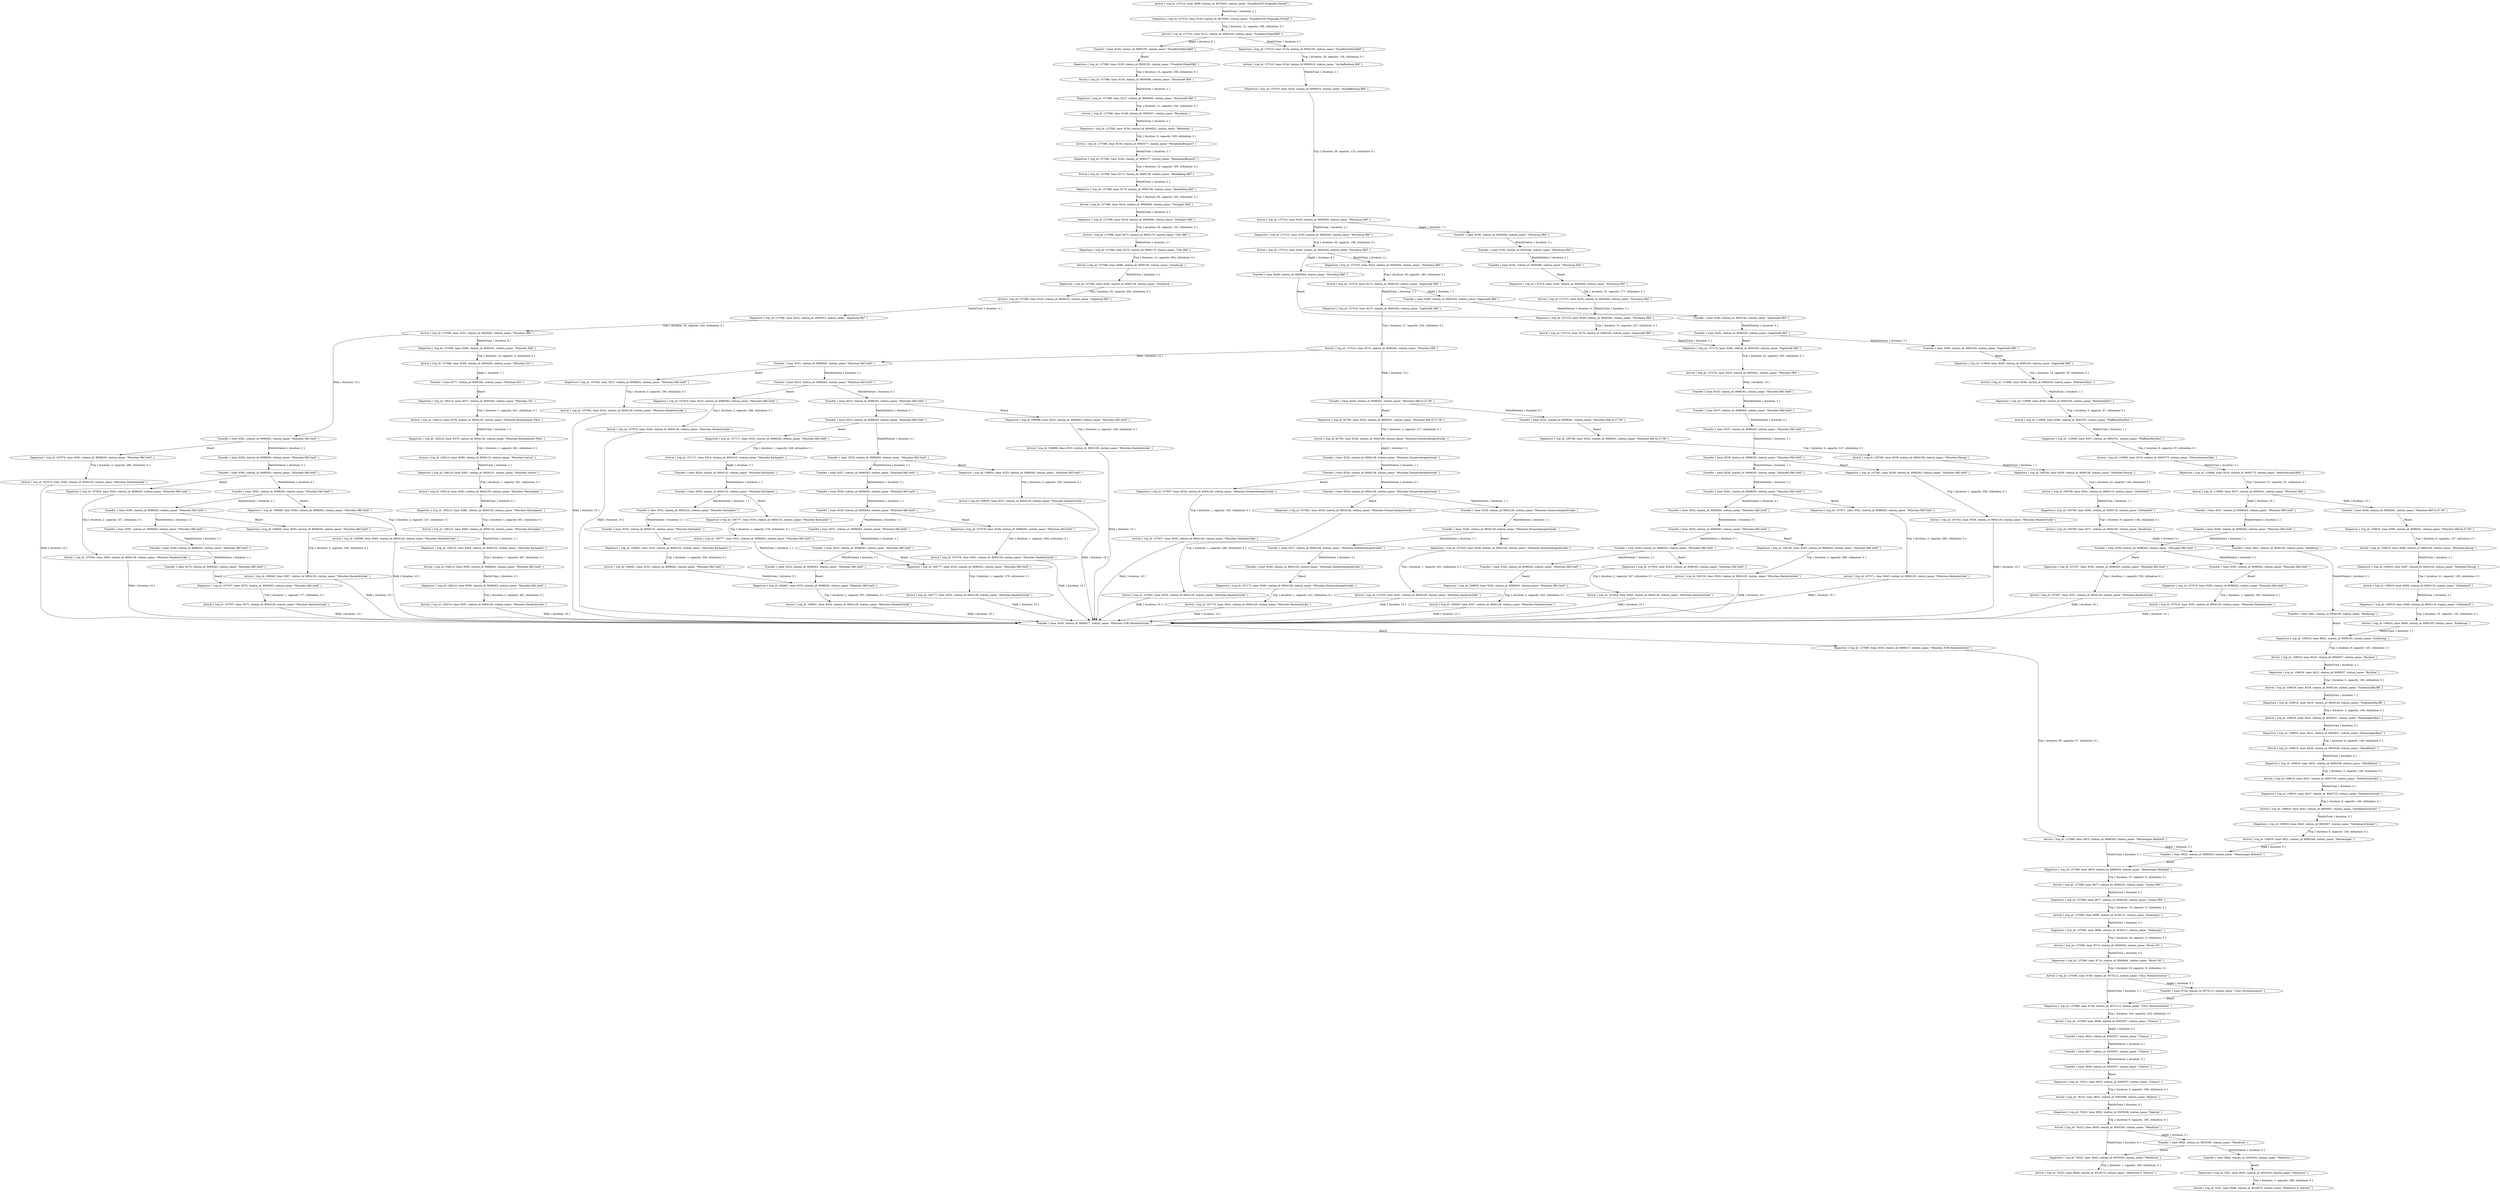 digraph {
    0 [ label = "Transfer { time: 8190, station_id: 8000260, station_name: \"Würzburg Hbf\" }" ]
    1 [ label = "Departure { trip_id: 3261, time: 8945, station_id: 8505305, station_name: \"Mendrisio\" }" ]
    2 [ label = "Transfer { time: 8945, station_id: 8505305, station_name: \"Mendrisio\" }" ]
    3 [ label = "Arrival { trip_id: 3261, time: 8946, station_id: 8518475, station_name: \"Mendrisio S. Martino\" }" ]
    4 [ label = "Transfer { time: 8923, station_id: 8505307, station_name: \"Chiasso\" }" ]
    5 [ label = "Transfer { time: 8280, station_id: 8000183, station_name: \"Ingolstadt Hbf\" }" ]
    6 [ label = "Transfer { time: 8190, station_id: 8000260, station_name: \"Würzburg Hbf\" }" ]
    7 [ label = "Transfer { time: 8280, station_id: 8000183, station_name: \"Ingolstadt Hbf\" }" ]
    8 [ label = "Departure { trip_id: 76323, time: 8930, station_id: 8505307, station_name: \"Chiasso\" }" ]
    9 [ label = "Transfer { time: 8930, station_id: 8505307, station_name: \"Chiasso\" }" ]
    10 [ label = "Arrival { trip_id: 76323, time: 8933, station_id: 8505306, station_name: \"Balerna\" }" ]
    11 [ label = "Departure { trip_id: 76323, time: 8933, station_id: 8505306, station_name: \"Balerna\" }" ]
    12 [ label = "Arrival { trip_id: 76323, time: 8939, station_id: 8505305, station_name: \"Mendrisio\" }" ]
    13 [ label = "Departure { trip_id: 76323, time: 8945, station_id: 8505305, station_name: \"Mendrisio\" }" ]
    14 [ label = "Transfer { time: 8945, station_id: 8505305, station_name: \"Mendrisio\" }" ]
    15 [ label = "Arrival { trip_id: 76323, time: 8946, station_id: 8518475, station_name: \"Mendrisio S. Martino\" }" ]
    16 [ label = "Transfer { time: 8927, station_id: 8505307, station_name: \"Chiasso\" }" ]
    17 [ label = "Departure { trip_id: 92769, time: 8326, station_id: 8098261, station_name: \"München Hbf Gl.27-36\" }" ]
    18 [ label = "Transfer { time: 8326, station_id: 8098261, station_name: \"München Hbf Gl.27-36\" }" ]
    19 [ label = "Arrival { trip_id: 92769, time: 8328, station_id: 8004128, station_name: \"München Donnersbergerbrücke\" }" ]
    20 [ label = "Departure { trip_id: 106088, time: 8363, station_id: 8098263, station_name: \"München Hbf (tief)\" }" ]
    21 [ label = "Transfer { time: 8363, station_id: 8098263, station_name: \"München Hbf (tief)\" }" ]
    22 [ label = "Arrival { trip_id: 106088, time: 8365, station_id: 8004129, station_name: \"München Hackerbrücke\" }" ]
    23 [ label = "Departure { trip_id: 106098, time: 8323, station_id: 8098263, station_name: \"München Hbf (tief)\" }" ]
    24 [ label = "Transfer { time: 8323, station_id: 8098263, station_name: \"München Hbf (tief)\" }" ]
    25 [ label = "Arrival { trip_id: 106098, time: 8325, station_id: 8004129, station_name: \"München Hackerbrücke\" }" ]
    26 [ label = "Departure { trip_id: 106130, time: 8343, station_id: 8098263, station_name: \"München Hbf (tief)\" }" ]
    27 [ label = "Transfer { time: 8343, station_id: 8098263, station_name: \"München Hbf (tief)\" }" ]
    28 [ label = "Arrival { trip_id: 106130, time: 8345, station_id: 8004129, station_name: \"München Hackerbrücke\" }" ]
    29 [ label = "Departure { trip_id: 106214, time: 8377, station_id: 8000262, station_name: \"München Ost\" }" ]
    30 [ label = "Transfer { time: 8377, station_id: 8000262, station_name: \"München Ost\" }" ]
    31 [ label = "Arrival { trip_id: 106214, time: 8378, station_id: 8004136, station_name: \"München Rosenheimer Platz\" }" ]
    32 [ label = "Departure { trip_id: 106214, time: 8379, station_id: 8004136, station_name: \"München Rosenheimer Platz\" }" ]
    33 [ label = "Arrival { trip_id: 106214, time: 8380, station_id: 8004131, station_name: \"München Isartor\" }" ]
    34 [ label = "Departure { trip_id: 106214, time: 8381, station_id: 8004131, station_name: \"München Isartor\" }" ]
    35 [ label = "Arrival { trip_id: 106214, time: 8382, station_id: 8004135, station_name: \"München Marienplatz\" }" ]
    36 [ label = "Departure { trip_id: 106214, time: 8382, station_id: 8004135, station_name: \"München Marienplatz\" }" ]
    37 [ label = "Arrival { trip_id: 106214, time: 8383, station_id: 8004132, station_name: \"München Karlsplatz\" }" ]
    38 [ label = "Departure { trip_id: 106214, time: 8384, station_id: 8004132, station_name: \"München Karlsplatz\" }" ]
    39 [ label = "Arrival { trip_id: 106214, time: 8385, station_id: 8098263, station_name: \"München Hbf (tief)\" }" ]
    40 [ label = "Departure { trip_id: 106214, time: 8385, station_id: 8098263, station_name: \"München Hbf (tief)\" }" ]
    41 [ label = "Arrival { trip_id: 106214, time: 8387, station_id: 8004129, station_name: \"München Hackerbrücke\" }" ]
    42 [ label = "Transfer { time: 8335, station_id: 8098263, station_name: \"München Hbf (tief)\" }" ]
    43 [ label = "Transfer { time: 8347, station_id: 8098263, station_name: \"München Hbf (tief)\" }" ]
    44 [ label = "Transfer { time: 8367, station_id: 8098263, station_name: \"München Hbf (tief)\" }" ]
    45 [ label = "Departure { trip_id: 106481, time: 8332, station_id: 8004132, station_name: \"München Karlsplatz\" }" ]
    46 [ label = "Transfer { time: 8332, station_id: 8004132, station_name: \"München Karlsplatz\" }" ]
    47 [ label = "Arrival { trip_id: 106481, time: 8333, station_id: 8098263, station_name: \"München Hbf (tief)\" }" ]
    48 [ label = "Departure { trip_id: 106481, time: 8333, station_id: 8098263, station_name: \"München Hbf (tief)\" }" ]
    49 [ label = "Transfer { time: 8333, station_id: 8098263, station_name: \"München Hbf (tief)\" }" ]
    50 [ label = "Arrival { trip_id: 106481, time: 8335, station_id: 8004129, station_name: \"München Hackerbrücke\" }" ]
    51 [ label = "Transfer { time: 8337, station_id: 8004128, station_name: \"München Donnersbergerbrücke\" }" ]
    52 [ label = "Transfer { time: 8327, station_id: 8098263, station_name: \"München Hbf (tief)\" }" ]
    53 [ label = "Transfer { time: 8329, station_id: 8004132, station_name: \"München Karlsplatz\" }" ]
    54 [ label = "Transfer { time: 8369, station_id: 8098263, station_name: \"München Hbf (tief)\" }" ]
    55 [ label = "Transfer { time: 8329, station_id: 8098263, station_name: \"München Hbf (tief)\" }" ]
    56 [ label = "Transfer { time: 8331, station_id: 8004132, station_name: \"München Karlsplatz\" }" ]
    57 [ label = "Transfer { time: 8349, station_id: 8098263, station_name: \"München Hbf (tief)\" }" ]
    58 [ label = "Departure { trip_id: 106777, time: 8330, station_id: 8004132, station_name: \"München Karlsplatz\" }" ]
    59 [ label = "Transfer { time: 8330, station_id: 8004132, station_name: \"München Karlsplatz\" }" ]
    60 [ label = "Arrival { trip_id: 106777, time: 8331, station_id: 8098263, station_name: \"München Hbf (tief)\" }" ]
    61 [ label = "Departure { trip_id: 106777, time: 8332, station_id: 8098263, station_name: \"München Hbf (tief)\" }" ]
    62 [ label = "Transfer { time: 8332, station_id: 8098263, station_name: \"München Hbf (tief)\" }" ]
    63 [ label = "Arrival { trip_id: 106777, time: 8333, station_id: 8004129, station_name: \"München Hackerbrücke\" }" ]
    64 [ label = "Transfer { time: 8335, station_id: 8004128, station_name: \"München Donnersbergerbrücke\" }" ]
    65 [ label = "Departure { trip_id: 107020, time: 8336, station_id: 8004128, station_name: \"München Donnersbergerbrücke\" }" ]
    66 [ label = "Transfer { time: 8336, station_id: 8004128, station_name: \"München Donnersbergerbrücke\" }" ]
    67 [ label = "Arrival { trip_id: 107020, time: 8337, station_id: 8004129, station_name: \"München Hackerbrücke\" }" ]
    68 [ label = "Transfer { time: 8339, station_id: 8098263, station_name: \"München Hbf (tief)\" }" ]
    69 [ label = "Departure { trip_id: 107071, time: 8341, station_id: 8098263, station_name: \"München Hbf (tief)\" }" ]
    70 [ label = "Transfer { time: 8341, station_id: 8098263, station_name: \"München Hbf (tief)\" }" ]
    71 [ label = "Arrival { trip_id: 107071, time: 8343, station_id: 8004129, station_name: \"München Hackerbrücke\" }" ]
    72 [ label = "Departure { trip_id: 107074, time: 8361, station_id: 8098263, station_name: \"München Hbf (tief)\" }" ]
    73 [ label = "Transfer { time: 8361, station_id: 8098263, station_name: \"München Hbf (tief)\" }" ]
    74 [ label = "Arrival { trip_id: 107074, time: 8363, station_id: 8004129, station_name: \"München Hackerbrücke\" }" ]
    75 [ label = "Departure { trip_id: 107092, time: 8321, station_id: 8098263, station_name: \"München Hbf (tief)\" }" ]
    76 [ label = "Transfer { time: 8321, station_id: 8098263, station_name: \"München Hbf (tief)\" }" ]
    77 [ label = "Arrival { trip_id: 107092, time: 8323, station_id: 8004129, station_name: \"München Hackerbrücke\" }" ]
    78 [ label = "Departure { trip_id: 107171, time: 8323, station_id: 8098263, station_name: \"München Hbf (tief)\" }" ]
    79 [ label = "Transfer { time: 8323, station_id: 8098263, station_name: \"München Hbf (tief)\" }" ]
    80 [ label = "Arrival { trip_id: 107171, time: 8324, station_id: 8004132, station_name: \"München Karlsplatz\" }" ]
    81 [ label = "Departure { trip_id: 107173, time: 8340, station_id: 8004128, station_name: \"München Donnersbergerbrücke\" }" ]
    82 [ label = "Transfer { time: 8340, station_id: 8004128, station_name: \"München Donnersbergerbrücke\" }" ]
    83 [ label = "Arrival { trip_id: 107173, time: 8341, station_id: 8004129, station_name: \"München Hackerbrücke\" }" ]
    84 [ label = "Transfer { time: 8343, station_id: 8098263, station_name: \"München Hbf (tief)\" }" ]
    85 [ label = "Transfer { time: 8363, station_id: 8098263, station_name: \"München Hbf (tief)\" }" ]
    86 [ label = "Departure { trip_id: 107361, time: 8338, station_id: 8098263, station_name: \"München Hbf (tief)\" }" ]
    87 [ label = "Transfer { time: 8338, station_id: 8098263, station_name: \"München Hbf (tief)\" }" ]
    88 [ label = "Arrival { trip_id: 107361, time: 8339, station_id: 8004129, station_name: \"München Hackerbrücke\" }" ]
    89 [ label = "Departure { trip_id: 107457, time: 8350, station_id: 8098263, station_name: \"München Hbf (tief)\" }" ]
    90 [ label = "Transfer { time: 8350, station_id: 8098263, station_name: \"München Hbf (tief)\" }" ]
    91 [ label = "Arrival { trip_id: 107457, time: 8351, station_id: 8004129, station_name: \"München Hackerbrücke\" }" ]
    92 [ label = "Departure { trip_id: 107478, time: 8330, station_id: 8098263, station_name: \"München Hbf (tief)\" }" ]
    93 [ label = "Transfer { time: 8330, station_id: 8098263, station_name: \"München Hbf (tief)\" }" ]
    94 [ label = "Arrival { trip_id: 107478, time: 8331, station_id: 8004129, station_name: \"München Hackerbrücke\" }" ]
    95 [ label = "Transfer { time: 8333, station_id: 8004128, station_name: \"München Donnersbergerbrücke\" }" ]
    96 [ label = "Departure { trip_id: 107507, time: 8370, station_id: 8098263, station_name: \"München Hbf (tief)\" }" ]
    97 [ label = "Transfer { time: 8370, station_id: 8098263, station_name: \"München Hbf (tief)\" }" ]
    98 [ label = "Arrival { trip_id: 107507, time: 8371, station_id: 8004129, station_name: \"München Hackerbrücke\" }" ]
    99 [ label = "Departure { trip_id: 107519, time: 8350, station_id: 8098263, station_name: \"München Hbf (tief)\" }" ]
    100 [ label = "Transfer { time: 8350, station_id: 8098263, station_name: \"München Hbf (tief)\" }" ]
    101 [ label = "Arrival { trip_id: 107519, time: 8351, station_id: 8004129, station_name: \"München Hackerbrücke\" }" ]
    102 [ label = "Transfer { time: 8331, station_id: 8098263, station_name: \"München Hbf (tief)\" }" ]
    103 [ label = "Departure { trip_id: 107681, time: 8334, station_id: 8004128, station_name: \"München Donnersbergerbrücke\" }" ]
    104 [ label = "Transfer { time: 8334, station_id: 8004128, station_name: \"München Donnersbergerbrücke\" }" ]
    105 [ label = "Arrival { trip_id: 107681, time: 8335, station_id: 8004129, station_name: \"München Hackerbrücke\" }" ]
    106 [ label = "Transfer { time: 8337, station_id: 8098263, station_name: \"München Hbf (tief)\" }" ]
    107 [ label = "Departure { trip_id: 107837, time: 8334, station_id: 8004128, station_name: \"München Donnersbergerbrücke\" }" ]
    108 [ label = "Transfer { time: 8334, station_id: 8004128, station_name: \"München Donnersbergerbrücke\" }" ]
    109 [ label = "Arrival { trip_id: 107837, time: 8335, station_id: 8004129, station_name: \"München Hackerbrücke\" }" ]
    110 [ label = "Transfer { time: 8337, station_id: 8098263, station_name: \"München Hbf (tief)\" }" ]
    111 [ label = "Departure { trip_id: 107919, time: 8323, station_id: 8098263, station_name: \"München Hbf (tief)\" }" ]
    112 [ label = "Transfer { time: 8323, station_id: 8098263, station_name: \"München Hbf (tief)\" }" ]
    113 [ label = "Arrival { trip_id: 107919, time: 8325, station_id: 8004129, station_name: \"München Hackerbrücke\" }" ]
    114 [ label = "Departure { trip_id: 107934, time: 8363, station_id: 8098263, station_name: \"München Hbf (tief)\" }" ]
    115 [ label = "Transfer { time: 8363, station_id: 8098263, station_name: \"München Hbf (tief)\" }" ]
    116 [ label = "Arrival { trip_id: 107934, time: 8365, station_id: 8004129, station_name: \"München Hackerbrücke\" }" ]
    117 [ label = "Departure { trip_id: 107954, time: 8343, station_id: 8098263, station_name: \"München Hbf (tief)\" }" ]
    118 [ label = "Transfer { time: 8343, station_id: 8098263, station_name: \"München Hbf (tief)\" }" ]
    119 [ label = "Arrival { trip_id: 107954, time: 8345, station_id: 8004129, station_name: \"München Hackerbrücke\" }" ]
    120 [ label = "Departure { trip_id: 108000, time: 8345, station_id: 8098263, station_name: \"München Hbf (tief)\" }" ]
    121 [ label = "Transfer { time: 8345, station_id: 8098263, station_name: \"München Hbf (tief)\" }" ]
    122 [ label = "Arrival { trip_id: 108000, time: 8347, station_id: 8004129, station_name: \"München Hackerbrücke\" }" ]
    123 [ label = "Departure { trip_id: 108045, time: 8365, station_id: 8098263, station_name: \"München Hbf (tief)\" }" ]
    124 [ label = "Transfer { time: 8365, station_id: 8098263, station_name: \"München Hbf (tief)\" }" ]
    125 [ label = "Arrival { trip_id: 108045, time: 8367, station_id: 8004129, station_name: \"München Hackerbrücke\" }" ]
    126 [ label = "Departure { trip_id: 108055, time: 8325, station_id: 8098263, station_name: \"München Hbf (tief)\" }" ]
    127 [ label = "Transfer { time: 8325, station_id: 8098263, station_name: \"München Hbf (tief)\" }" ]
    128 [ label = "Arrival { trip_id: 108055, time: 8327, station_id: 8004129, station_name: \"München Hackerbrücke\" }" ]
    129 [ label = "Departure { trip_id: 109766, time: 8332, station_id: 8098261, station_name: \"München Hbf Gl.27-36\" }" ]
    130 [ label = "Transfer { time: 8332, station_id: 8098261, station_name: \"München Hbf Gl.27-36\" }" ]
    131 [ label = "Arrival { trip_id: 109766, time: 8338, station_id: 8004158, station_name: \"München-Pasing\" }" ]
    132 [ label = "Departure { trip_id: 109766, time: 8339, station_id: 8004158, station_name: \"München-Pasing\" }" ]
    133 [ label = "Arrival { trip_id: 109766, time: 8361, station_id: 8000119, station_name: \"Geltendorf\" }" ]
    134 [ label = "Departure { trip_id: 109766, time: 8362, station_id: 8000119, station_name: \"Geltendorf\" }" ]
    135 [ label = "Arrival { trip_id: 109766, time: 8371, station_id: 8000195, station_name: \"Kaufering\" }" ]
    136 [ label = "Transfer { time: 8401, station_id: 8000195, station_name: \"Kaufering\" }" ]
    137 [ label = "Departure { trip_id: 109919, time: 8360, station_id: 8098261, station_name: \"München Hbf Gl.27-36\" }" ]
    138 [ label = "Transfer { time: 8360, station_id: 8098261, station_name: \"München Hbf Gl.27-36\" }" ]
    139 [ label = "Arrival { trip_id: 109919, time: 8366, station_id: 8004158, station_name: \"München-Pasing\" }" ]
    140 [ label = "Departure { trip_id: 109919, time: 8367, station_id: 8004158, station_name: \"München-Pasing\" }" ]
    141 [ label = "Arrival { trip_id: 109919, time: 8388, station_id: 8000119, station_name: \"Geltendorf\" }" ]
    142 [ label = "Departure { trip_id: 109919, time: 8390, station_id: 8000119, station_name: \"Geltendorf\" }" ]
    143 [ label = "Arrival { trip_id: 109919, time: 8400, station_id: 8000195, station_name: \"Kaufering\" }" ]
    144 [ label = "Departure { trip_id: 109919, time: 8401, station_id: 8000195, station_name: \"Kaufering\" }" ]
    145 [ label = "Transfer { time: 8401, station_id: 8000195, station_name: \"Kaufering\" }" ]
    146 [ label = "Arrival { trip_id: 109919, time: 8410, station_id: 8000057, station_name: \"Buchloe\" }" ]
    147 [ label = "Departure { trip_id: 109919, time: 8412, station_id: 8000057, station_name: \"Buchloe\" }" ]
    148 [ label = "Arrival { trip_id: 109919, time: 8418, station_id: 8000144, station_name: \"Türkheim(Bay)Bf\" }" ]
    149 [ label = "Departure { trip_id: 109919, time: 8419, station_id: 8000144, station_name: \"Türkheim(Bay)Bf\" }" ]
    150 [ label = "Arrival { trip_id: 109919, time: 8422, station_id: 8004927, station_name: \"Rammingen(Bay)\" }" ]
    151 [ label = "Departure { trip_id: 109919, time: 8422, station_id: 8004927, station_name: \"Rammingen(Bay)\" }" ]
    152 [ label = "Arrival { trip_id: 109919, time: 8428, station_id: 8000338, station_name: \"Mindelheim\" }" ]
    153 [ label = "Departure { trip_id: 109919, time: 8432, station_id: 8000338, station_name: \"Mindelheim\" }" ]
    154 [ label = "Arrival { trip_id: 109919, time: 8437, station_id: 8005725, station_name: \"Stetten(Schwab)\" }" ]
    155 [ label = "Departure { trip_id: 109919, time: 8437, station_id: 8005725, station_name: \"Stetten(Schwab)\" }" ]
    156 [ label = "Arrival { trip_id: 109919, time: 8443, station_id: 8005607, station_name: \"Sontheim(Schwab)\" }" ]
    157 [ label = "Departure { trip_id: 109919, time: 8443, station_id: 8005607, station_name: \"Sontheim(Schwab)\" }" ]
    158 [ label = "Arrival { trip_id: 109919, time: 8451, station_id: 8000249, station_name: \"Memmingen\" }" ]
    159 [ label = "Departure { trip_id: 110909, time: 8285, station_id: 8000183, station_name: \"Ingolstadt Hbf\" }" ]
    160 [ label = "Transfer { time: 8285, station_id: 8000183, station_name: \"Ingolstadt Hbf\" }" ]
    161 [ label = "Arrival { trip_id: 110909, time: 8299, station_id: 8000256, station_name: \"Rohrbach(Ilm)\" }" ]
    162 [ label = "Departure { trip_id: 110909, time: 8300, station_id: 8000256, station_name: \"Rohrbach(Ilm)\" }" ]
    163 [ label = "Arrival { trip_id: 110909, time: 8306, station_id: 8004781, station_name: \"Pfaffenhofen(Ilm)\" }" ]
    164 [ label = "Departure { trip_id: 110909, time: 8307, station_id: 8004781, station_name: \"Pfaffenhofen(Ilm)\" }" ]
    165 [ label = "Arrival { trip_id: 110909, time: 8315, station_id: 8004775, station_name: \"Petershausen(Obb)\" }" ]
    166 [ label = "Departure { trip_id: 110909, time: 8316, station_id: 8004775, station_name: \"Petershausen(Obb)\" }" ]
    167 [ label = "Arrival { trip_id: 110909, time: 8337, station_id: 8000261, station_name: \"München Hbf\" }" ]
    168 [ label = "Departure { trip_id: 137089, time: 8530, station_id: 8089317, station_name: \"München ZOB (Hackerbrücke)\" }" ]
    169 [ label = "Transfer { time: 8530, station_id: 8089317, station_name: \"München ZOB (Hackerbrücke)\" }" ]
    170 [ label = "Arrival { trip_id: 137089, time: 8615, station_id: 8089303, station_name: \"Memmingen Bahnhof\" }" ]
    171 [ label = "Departure { trip_id: 137089, time: 8620, station_id: 8089303, station_name: \"Memmingen Bahnhof\" }" ]
    172 [ label = "Transfer { time: 8620, station_id: 8089303, station_name: \"Memmingen Bahnhof\" }" ]
    173 [ label = "Arrival { trip_id: 137089, time: 8677, station_id: 8000230, station_name: \"Lindau Hbf\" }" ]
    174 [ label = "Departure { trip_id: 137089, time: 8677, station_id: 8000230, station_name: \"Lindau Hbf\" }" ]
    175 [ label = "Arrival { trip_id: 137089, time: 8696, station_id: 8100121, station_name: \"Hohenems\" }" ]
    176 [ label = "Departure { trip_id: 137089, time: 8696, station_id: 8100121, station_name: \"Hohenems\" }" ]
    177 [ label = "Arrival { trip_id: 137089, time: 8714, station_id: 8509404, station_name: \"Buchs SG\" }" ]
    178 [ label = "Departure { trip_id: 137089, time: 8714, station_id: 8509404, station_name: \"Buchs SG\" }" ]
    179 [ label = "Arrival { trip_id: 137089, time: 8739, station_id: 8575112, station_name: \"Chur, Postautostation\" }" ]
    180 [ label = "Departure { trip_id: 137089, time: 8744, station_id: 8575112, station_name: \"Chur, Postautostation\" }" ]
    181 [ label = "Transfer { time: 8744, station_id: 8575112, station_name: \"Chur, Postautostation\" }" ]
    182 [ label = "Arrival { trip_id: 137089, time: 8908, station_id: 8505307, station_name: \"Chiasso\" }" ]
    183 [ label = "Departure { trip_id: 137274, time: 8192, station_id: 8000260, station_name: \"Würzburg Hbf\" }" ]
    184 [ label = "Transfer { time: 8192, station_id: 8000260, station_name: \"Würzburg Hbf\" }" ]
    185 [ label = "Arrival { trip_id: 137274, time: 8245, station_id: 8000284, station_name: \"Nürnberg Hbf\" }" ]
    186 [ label = "Departure { trip_id: 137274, time: 8248, station_id: 8000284, station_name: \"Nürnberg Hbf\" }" ]
    187 [ label = "Transfer { time: 8248, station_id: 8000284, station_name: \"Nürnberg Hbf\" }" ]
    188 [ label = "Arrival { trip_id: 137274, time: 8279, station_id: 8000183, station_name: \"Ingolstadt Hbf\" }" ]
    189 [ label = "Departure { trip_id: 137274, time: 8282, station_id: 8000183, station_name: \"Ingolstadt Hbf\" }" ]
    190 [ label = "Transfer { time: 8282, station_id: 8000183, station_name: \"Ingolstadt Hbf\" }" ]
    191 [ label = "Arrival { trip_id: 137274, time: 8325, station_id: 8000261, station_name: \"München Hbf\" }" ]
    192 [ label = "Arrival { trip_id: 137510, time: 8098, station_id: 8070003, station_name: \"Frankfurt(M) Flughafen Fernbf\" }" ]
    193 [ label = "Departure { trip_id: 137510, time: 8100, station_id: 8070003, station_name: \"Frankfurt(M) Flughafen Fernbf\" }" ]
    194 [ label = "Arrival { trip_id: 137510, time: 8112, station_id: 8000105, station_name: \"Frankfurt(Main)Hbf\" }" ]
    195 [ label = "Departure { trip_id: 137510, time: 8116, station_id: 8000105, station_name: \"Frankfurt(Main)Hbf\" }" ]
    196 [ label = "Arrival { trip_id: 137510, time: 8144, station_id: 8000010, station_name: \"Aschaffenburg Hbf\" }" ]
    197 [ label = "Departure { trip_id: 137510, time: 8145, station_id: 8000010, station_name: \"Aschaffenburg Hbf\" }" ]
    198 [ label = "Arrival { trip_id: 137510, time: 8183, station_id: 8000260, station_name: \"Würzburg Hbf\" }" ]
    199 [ label = "Departure { trip_id: 137510, time: 8185, station_id: 8000260, station_name: \"Würzburg Hbf\" }" ]
    200 [ label = "Arrival { trip_id: 137510, time: 8240, station_id: 8000284, station_name: \"Nürnberg Hbf\" }" ]
    201 [ label = "Departure { trip_id: 137510, time: 8242, station_id: 8000284, station_name: \"Nürnberg Hbf\" }" ]
    202 [ label = "Arrival { trip_id: 137510, time: 8272, station_id: 8000183, station_name: \"Ingolstadt Hbf\" }" ]
    203 [ label = "Departure { trip_id: 137510, time: 8273, station_id: 8000183, station_name: \"Ingolstadt Hbf\" }" ]
    204 [ label = "Arrival { trip_id: 137510, time: 8310, station_id: 8000261, station_name: \"München Hbf\" }" ]
    205 [ label = "Departure { trip_id: 137586, time: 8120, station_id: 8000105, station_name: \"Frankfurt(Main)Hbf\" }" ]
    206 [ label = "Transfer { time: 8120, station_id: 8000105, station_name: \"Frankfurt(Main)Hbf\" }" ]
    207 [ label = "Arrival { trip_id: 137586, time: 8135, station_id: 8000068, station_name: \"Darmstadt Hbf\" }" ]
    208 [ label = "Departure { trip_id: 137586, time: 8137, station_id: 8000068, station_name: \"Darmstadt Hbf\" }" ]
    209 [ label = "Arrival { trip_id: 137586, time: 8148, station_id: 8000031, station_name: \"Bensheim\" }" ]
    210 [ label = "Departure { trip_id: 137586, time: 8150, station_id: 8000031, station_name: \"Bensheim\" }" ]
    211 [ label = "Arrival { trip_id: 137586, time: 8158, station_id: 8000377, station_name: \"Weinheim(Bergstr)\" }" ]
    212 [ label = "Departure { trip_id: 137586, time: 8160, station_id: 8000377, station_name: \"Weinheim(Bergstr)\" }" ]
    213 [ label = "Arrival { trip_id: 137586, time: 8172, station_id: 8000156, station_name: \"Heidelberg Hbf\" }" ]
    214 [ label = "Departure { trip_id: 137586, time: 8174, station_id: 8000156, station_name: \"Heidelberg Hbf\" }" ]
    215 [ label = "Arrival { trip_id: 137586, time: 8214, station_id: 8000096, station_name: \"Stuttgart Hbf\" }" ]
    216 [ label = "Departure { trip_id: 137586, time: 8218, station_id: 8000096, station_name: \"Stuttgart Hbf\" }" ]
    217 [ label = "Arrival { trip_id: 137586, time: 8273, station_id: 8000170, station_name: \"Ulm Hbf\" }" ]
    218 [ label = "Departure { trip_id: 137586, time: 8275, station_id: 8000170, station_name: \"Ulm Hbf\" }" ]
    219 [ label = "Arrival { trip_id: 137586, time: 8288, station_id: 8000139, station_name: \"Günzburg\" }" ]
    220 [ label = "Departure { trip_id: 137586, time: 8290, station_id: 8000139, station_name: \"Günzburg\" }" ]
    221 [ label = "Arrival { trip_id: 137586, time: 8320, station_id: 8000013, station_name: \"Augsburg Hbf\" }" ]
    222 [ label = "Departure { trip_id: 137586, time: 8322, station_id: 8000013, station_name: \"Augsburg Hbf\" }" ]
    223 [ label = "Arrival { trip_id: 137586, time: 8351, station_id: 8000261, station_name: \"München Hbf\" }" ]
    224 [ label = "Departure { trip_id: 137586, time: 8359, station_id: 8000261, station_name: \"München Hbf\" }" ]
    225 [ label = "Arrival { trip_id: 137586, time: 8369, station_id: 8000262, station_name: \"München Ost\" }" ]
    2 -> 1 [ label = "Board" ]
    1 -> 3 [ label = "Trip { duration: 1, capacity: 188, utilization: 0 }" ]
    9 -> 8 [ label = "Board" ]
    8 -> 10 [ label = "Trip { duration: 3, capacity: 199, utilization: 0 }" ]
    11 -> 12 [ label = "Trip { duration: 6, capacity: 199, utilization: 0 }" ]
    14 -> 13 [ label = "Board" ]
    13 -> 15 [ label = "Trip { duration: 1, capacity: 199, utilization: 0 }" ]
    18 -> 17 [ label = "Board" ]
    17 -> 19 [ label = "Trip { duration: 2, capacity: 277, utilization: 0 }" ]
    21 -> 20 [ label = "Board" ]
    20 -> 22 [ label = "Trip { duration: 2, capacity: 227, utilization: 0 }" ]
    24 -> 23 [ label = "Board" ]
    23 -> 25 [ label = "Trip { duration: 2, capacity: 246, utilization: 0 }" ]
    27 -> 26 [ label = "Board" ]
    26 -> 28 [ label = "Trip { duration: 2, capacity: 266, utilization: 0 }" ]
    30 -> 29 [ label = "Board" ]
    29 -> 31 [ label = "Trip { duration: 1, capacity: 401, utilization: 0 }" ]
    32 -> 33 [ label = "Trip { duration: 1, capacity: 401, utilization: 0 }" ]
    34 -> 35 [ label = "Trip { duration: 1, capacity: 401, utilization: 0 }" ]
    36 -> 37 [ label = "Trip { duration: 1, capacity: 401, utilization: 0 }" ]
    38 -> 39 [ label = "Trip { duration: 1, capacity: 401, utilization: 0 }" ]
    40 -> 41 [ label = "Trip { duration: 2, capacity: 401, utilization: 0 }" ]
    46 -> 45 [ label = "Board" ]
    45 -> 47 [ label = "Trip { duration: 1, capacity: 306, utilization: 0 }" ]
    49 -> 48 [ label = "Board" ]
    48 -> 50 [ label = "Trip { duration: 2, capacity: 303, utilization: 0 }" ]
    59 -> 58 [ label = "Board" ]
    58 -> 60 [ label = "Trip { duration: 1, capacity: 279, utilization: 0 }" ]
    62 -> 61 [ label = "Board" ]
    61 -> 63 [ label = "Trip { duration: 1, capacity: 279, utilization: 0 }" ]
    66 -> 65 [ label = "Board" ]
    65 -> 67 [ label = "Trip { duration: 1, capacity: 421, utilization: 0 }" ]
    70 -> 69 [ label = "Board" ]
    69 -> 71 [ label = "Trip { duration: 2, capacity: 383, utilization: 0 }" ]
    73 -> 72 [ label = "Board" ]
    72 -> 74 [ label = "Trip { duration: 2, capacity: 286, utilization: 0 }" ]
    76 -> 75 [ label = "Board" ]
    75 -> 77 [ label = "Trip { duration: 2, capacity: 256, utilization: 0 }" ]
    79 -> 78 [ label = "Board" ]
    78 -> 80 [ label = "Trip { duration: 1, capacity: 328, utilization: 0 }" ]
    82 -> 81 [ label = "Board" ]
    81 -> 83 [ label = "Trip { duration: 1, capacity: 231, utilization: 0 }" ]
    87 -> 86 [ label = "Board" ]
    86 -> 88 [ label = "Trip { duration: 1, capacity: 359, utilization: 0 }" ]
    90 -> 89 [ label = "Board" ]
    89 -> 91 [ label = "Trip { duration: 1, capacity: 329, utilization: 0 }" ]
    93 -> 92 [ label = "Board" ]
    92 -> 94 [ label = "Trip { duration: 1, capacity: 264, utilization: 0 }" ]
    97 -> 96 [ label = "Board" ]
    96 -> 98 [ label = "Trip { duration: 1, capacity: 177, utilization: 0 }" ]
    100 -> 99 [ label = "Board" ]
    99 -> 101 [ label = "Trip { duration: 1, capacity: 363, utilization: 0 }" ]
    104 -> 103 [ label = "Board" ]
    103 -> 105 [ label = "Trip { duration: 1, capacity: 286, utilization: 0 }" ]
    108 -> 107 [ label = "Board" ]
    107 -> 109 [ label = "Trip { duration: 1, capacity: 323, utilization: 0 }" ]
    112 -> 111 [ label = "Board" ]
    111 -> 113 [ label = "Trip { duration: 2, capacity: 266, utilization: 0 }" ]
    115 -> 114 [ label = "Board" ]
    114 -> 116 [ label = "Trip { duration: 2, capacity: 327, utilization: 0 }" ]
    118 -> 117 [ label = "Board" ]
    117 -> 119 [ label = "Trip { duration: 2, capacity: 347, utilization: 0 }" ]
    121 -> 120 [ label = "Board" ]
    120 -> 122 [ label = "Trip { duration: 2, capacity: 325, utilization: 0 }" ]
    124 -> 123 [ label = "Board" ]
    123 -> 125 [ label = "Trip { duration: 2, capacity: 304, utilization: 0 }" ]
    127 -> 126 [ label = "Board" ]
    126 -> 128 [ label = "Trip { duration: 2, capacity: 330, utilization: 0 }" ]
    130 -> 129 [ label = "Board" ]
    129 -> 131 [ label = "Trip { duration: 6, capacity: 147, utilization: 0 }" ]
    132 -> 133 [ label = "Trip { duration: 22, capacity: 146, utilization: 0 }" ]
    134 -> 135 [ label = "Trip { duration: 9, capacity: 146, utilization: 0 }" ]
    138 -> 137 [ label = "Board" ]
    137 -> 139 [ label = "Trip { duration: 6, capacity: 137, utilization: 0 }" ]
    140 -> 141 [ label = "Trip { duration: 21, capacity: 145, utilization: 0 }" ]
    142 -> 143 [ label = "Trip { duration: 10, capacity: 145, utilization: 0 }" ]
    145 -> 144 [ label = "Board" ]
    144 -> 146 [ label = "Trip { duration: 9, capacity: 145, utilization: 0 }" ]
    147 -> 148 [ label = "Trip { duration: 6, capacity: 145, utilization: 0 }" ]
    149 -> 150 [ label = "Trip { duration: 3, capacity: 146, utilization: 0 }" ]
    151 -> 152 [ label = "Trip { duration: 6, capacity: 146, utilization: 0 }" ]
    153 -> 154 [ label = "Trip { duration: 5, capacity: 146, utilization: 0 }" ]
    155 -> 156 [ label = "Trip { duration: 6, capacity: 146, utilization: 0 }" ]
    157 -> 158 [ label = "Trip { duration: 8, capacity: 146, utilization: 0 }" ]
    160 -> 159 [ label = "Board" ]
    159 -> 161 [ label = "Trip { duration: 14, capacity: 55, utilization: 0 }" ]
    162 -> 163 [ label = "Trip { duration: 6, capacity: 87, utilization: 0 }" ]
    164 -> 165 [ label = "Trip { duration: 8, capacity: 87, utilization: 0 }" ]
    166 -> 167 [ label = "Trip { duration: 21, capacity: 87, utilization: 0 }" ]
    169 -> 168 [ label = "Board" ]
    168 -> 170 [ label = "Trip { duration: 85, capacity: 57, utilization: 0 }" ]
    172 -> 171 [ label = "Board" ]
    171 -> 173 [ label = "Trip { duration: 57, capacity: 0, utilization: 0 }" ]
    174 -> 175 [ label = "Trip { duration: 19, capacity: 0, utilization: 0 }" ]
    176 -> 177 [ label = "Trip { duration: 18, capacity: 0, utilization: 0 }" ]
    178 -> 179 [ label = "Trip { duration: 25, capacity: 0, utilization: 0 }" ]
    181 -> 180 [ label = "Board" ]
    180 -> 182 [ label = "Trip { duration: 164, capacity: 218, utilization: 0 }" ]
    184 -> 183 [ label = "Board" ]
    183 -> 185 [ label = "Trip { duration: 53, capacity: 177, utilization: 0 }" ]
    187 -> 186 [ label = "Board" ]
    186 -> 188 [ label = "Trip { duration: 31, capacity: 247, utilization: 0 }" ]
    190 -> 189 [ label = "Board" ]
    189 -> 191 [ label = "Trip { duration: 43, capacity: 365, utilization: 0 }" ]
    193 -> 194 [ label = "Trip { duration: 12, capacity: 188, utilization: 0 }" ]
    195 -> 196 [ label = "Trip { duration: 28, capacity: 136, utilization: 0 }" ]
    197 -> 198 [ label = "Trip { duration: 38, capacity: 123, utilization: 0 }" ]
    199 -> 200 [ label = "Trip { duration: 55, capacity: 189, utilization: 0 }" ]
    201 -> 202 [ label = "Trip { duration: 30, capacity: 283, utilization: 0 }" ]
    203 -> 204 [ label = "Trip { duration: 37, capacity: 354, utilization: 0 }" ]
    206 -> 205 [ label = "Board" ]
    205 -> 207 [ label = "Trip { duration: 15, capacity: 259, utilization: 0 }" ]
    208 -> 209 [ label = "Trip { duration: 11, capacity: 244, utilization: 0 }" ]
    210 -> 211 [ label = "Trip { duration: 8, capacity: 209, utilization: 0 }" ]
    212 -> 213 [ label = "Trip { duration: 12, capacity: 209, utilization: 0 }" ]
    214 -> 215 [ label = "Trip { duration: 40, capacity: 225, utilization: 0 }" ]
    216 -> 217 [ label = "Trip { duration: 55, capacity: 191, utilization: 0 }" ]
    218 -> 219 [ label = "Trip { duration: 13, capacity: 204, utilization: 0 }" ]
    220 -> 221 [ label = "Trip { duration: 30, capacity: 204, utilization: 0 }" ]
    222 -> 223 [ label = "Trip { duration: 29, capacity: 245, utilization: 0 }" ]
    224 -> 225 [ label = "Trip { duration: 10, capacity: 2, utilization: 0 }" ]
    10 -> 11 [ label = "WaitInTrain { duration: 0 }" ]
    53 -> 59 [ label = "WaitAtStation { duration: 1 }" ]
    59 -> 56 [ label = "WaitAtStation { duration: 1 }" ]
    56 -> 46 [ label = "WaitAtStation { duration: 1 }" ]
    80 -> 53 [ label = "Alight { duration: 5 }" ]
    37 -> 38 [ label = "WaitInTrain { duration: 1 }" ]
    152 -> 153 [ label = "WaitInTrain { duration: 4 }" ]
    5 -> 7 [ label = "WaitAtStation { duration: 0 }" ]
    7 -> 190 [ label = "WaitAtStation { duration: 2 }" ]
    190 -> 160 [ label = "WaitAtStation { duration: 3 }" ]
    202 -> 5 [ label = "Alight { duration: 7 }" ]
    188 -> 189 [ label = "WaitInTrain { duration: 3 }" ]
    202 -> 203 [ label = "WaitInTrain { duration: 1 }" ]
    139 -> 140 [ label = "WaitInTrain { duration: 1 }" ]
    131 -> 132 [ label = "WaitInTrain { duration: 1 }" ]
    156 -> 157 [ label = "WaitInTrain { duration: 0 }" ]
    221 -> 222 [ label = "WaitInTrain { duration: 2 }" ]
    76 -> 112 [ label = "WaitAtStation { duration: 2 }" ]
    112 -> 24 [ label = "WaitAtStation { duration: 0 }" ]
    24 -> 79 [ label = "WaitAtStation { duration: 0 }" ]
    79 -> 127 [ label = "WaitAtStation { duration: 2 }" ]
    127 -> 52 [ label = "WaitAtStation { duration: 2 }" ]
    52 -> 55 [ label = "WaitAtStation { duration: 2 }" ]
    55 -> 93 [ label = "WaitAtStation { duration: 1 }" ]
    93 -> 102 [ label = "WaitAtStation { duration: 1 }" ]
    102 -> 62 [ label = "WaitAtStation { duration: 1 }" ]
    62 -> 49 [ label = "WaitAtStation { duration: 1 }" ]
    42 -> 110 [ label = "WaitAtStation { duration: 2 }" ]
    110 -> 106 [ label = "WaitAtStation { duration: 0 }" ]
    106 -> 87 [ label = "WaitAtStation { duration: 1 }" ]
    87 -> 68 [ label = "WaitAtStation { duration: 1 }" ]
    68 -> 70 [ label = "WaitAtStation { duration: 2 }" ]
    70 -> 84 [ label = "WaitAtStation { duration: 2 }" ]
    84 -> 27 [ label = "WaitAtStation { duration: 0 }" ]
    27 -> 118 [ label = "WaitAtStation { duration: 0 }" ]
    118 -> 121 [ label = "WaitAtStation { duration: 2 }" ]
    43 -> 57 [ label = "WaitAtStation { duration: 2 }" ]
    57 -> 90 [ label = "WaitAtStation { duration: 1 }" ]
    90 -> 100 [ label = "WaitAtStation { duration: 0 }" ]
    73 -> 85 [ label = "WaitAtStation { duration: 2 }" ]
    85 -> 115 [ label = "WaitAtStation { duration: 0 }" ]
    115 -> 21 [ label = "WaitAtStation { duration: 0 }" ]
    21 -> 124 [ label = "WaitAtStation { duration: 2 }" ]
    124 -> 44 [ label = "WaitAtStation { duration: 2 }" ]
    44 -> 54 [ label = "WaitAtStation { duration: 2 }" ]
    54 -> 97 [ label = "WaitAtStation { duration: 1 }" ]
    60 -> 61 [ label = "WaitInTrain { duration: 1 }" ]
    47 -> 48 [ label = "WaitInTrain { duration: 0 }" ]
    39 -> 40 [ label = "WaitInTrain { duration: 0 }" ]
    14 -> 2 [ label = "WaitAtStation { duration: 0 }" ]
    12 -> 14 [ label = "Alight { duration: 5 }" ]
    12 -> 13 [ label = "WaitInTrain { duration: 6 }" ]
    33 -> 34 [ label = "WaitInTrain { duration: 1 }" ]
    4 -> 16 [ label = "WaitAtStation { duration: 4 }" ]
    16 -> 9 [ label = "WaitAtStation { duration: 3 }" ]
    182 -> 4 [ label = "Alight { duration: 5 }" ]
    161 -> 162 [ label = "WaitInTrain { duration: 1 }" ]
    211 -> 212 [ label = "WaitInTrain { duration: 2 }" ]
    194 -> 206 [ label = "Alight { duration: 8 }" ]
    194 -> 195 [ label = "WaitInTrain { duration: 4 }" ]
    133 -> 134 [ label = "WaitInTrain { duration: 1 }" ]
    141 -> 142 [ label = "WaitInTrain { duration: 2 }" ]
    225 -> 30 [ label = "Alight { duration: 7 }" ]
    179 -> 181 [ label = "Alight { duration: 5 }" ]
    179 -> 180 [ label = "WaitInTrain { duration: 5 }" ]
    223 -> 224 [ label = "WaitInTrain { duration: 8 }" ]
    217 -> 218 [ label = "WaitInTrain { duration: 2 }" ]
    207 -> 208 [ label = "WaitInTrain { duration: 2 }" ]
    148 -> 149 [ label = "WaitInTrain { duration: 1 }" ]
    209 -> 210 [ label = "WaitInTrain { duration: 2 }" ]
    95 -> 108 [ label = "WaitAtStation { duration: 1 }" ]
    108 -> 104 [ label = "WaitAtStation { duration: 0 }" ]
    104 -> 64 [ label = "WaitAtStation { duration: 1 }" ]
    64 -> 66 [ label = "WaitAtStation { duration: 1 }" ]
    66 -> 51 [ label = "WaitAtStation { duration: 1 }" ]
    51 -> 82 [ label = "WaitAtStation { duration: 3 }" ]
    19 -> 95 [ label = "Alight { duration: 5 }" ]
    154 -> 155 [ label = "WaitInTrain { duration: 0 }" ]
    170 -> 172 [ label = "Alight { duration: 5 }" ]
    170 -> 171 [ label = "WaitInTrain { duration: 5 }" ]
    177 -> 178 [ label = "WaitInTrain { duration: 0 }" ]
    18 -> 130 [ label = "WaitAtStation { duration: 6 }" ]
    173 -> 174 [ label = "WaitInTrain { duration: 0 }" ]
    31 -> 32 [ label = "WaitInTrain { duration: 1 }" ]
    146 -> 147 [ label = "WaitInTrain { duration: 2 }" ]
    163 -> 164 [ label = "WaitInTrain { duration: 1 }" ]
    136 -> 145 [ label = "WaitAtStation { duration: 0 }" ]
    135 -> 136 [ label = "Alight { duration: 4 }" ]
    143 -> 144 [ label = "WaitInTrain { duration: 1 }" ]
    215 -> 216 [ label = "WaitInTrain { duration: 4 }" ]
    175 -> 176 [ label = "WaitInTrain { duration: 0 }" ]
    6 -> 0 [ label = "WaitAtStation { duration: 0 }" ]
    0 -> 184 [ label = "WaitAtStation { duration: 2 }" ]
    198 -> 6 [ label = "Alight { duration: 7 }" ]
    198 -> 199 [ label = "WaitInTrain { duration: 2 }" ]
    213 -> 214 [ label = "WaitInTrain { duration: 2 }" ]
    196 -> 197 [ label = "WaitInTrain { duration: 1 }" ]
    192 -> 193 [ label = "WaitInTrain { duration: 2 }" ]
    150 -> 151 [ label = "WaitInTrain { duration: 0 }" ]
    219 -> 220 [ label = "WaitInTrain { duration: 2 }" ]
    200 -> 187 [ label = "Alight { duration: 8 }" ]
    185 -> 186 [ label = "WaitInTrain { duration: 3 }" ]
    200 -> 201 [ label = "WaitInTrain { duration: 2 }" ]
    165 -> 166 [ label = "WaitInTrain { duration: 1 }" ]
    35 -> 36 [ label = "WaitInTrain { duration: 0 }" ]
    158 -> 172 [ label = "Walk { duration: 5 }" ]
    167 -> 138 [ label = "Walk { duration: 13 }" ]
    204 -> 18 [ label = "Walk { duration: 13 }" ]
    167 -> 43 [ label = "Walk { duration: 10 }" ]
    223 -> 73 [ label = "Walk { duration: 10 }" ]
    204 -> 76 [ label = "Walk { duration: 10 }" ]
    191 -> 42 [ label = "Walk { duration: 10 }" ]
    50 -> 169 [ label = "Walk { duration: 10 }" ]
    63 -> 169 [ label = "Walk { duration: 10 }" ]
    91 -> 169 [ label = "Walk { duration: 10 }" ]
    25 -> 169 [ label = "Walk { duration: 10 }" ]
    101 -> 169 [ label = "Walk { duration: 10 }" ]
    74 -> 169 [ label = "Walk { duration: 10 }" ]
    41 -> 169 [ label = "Walk { duration: 10 }" ]
    83 -> 169 [ label = "Walk { duration: 10 }" ]
    88 -> 169 [ label = "Walk { duration: 10 }" ]
    77 -> 169 [ label = "Walk { duration: 10 }" ]
    22 -> 169 [ label = "Walk { duration: 10 }" ]
    125 -> 169 [ label = "Walk { duration: 10 }" ]
    98 -> 169 [ label = "Walk { duration: 10 }" ]
    119 -> 169 [ label = "Walk { duration: 10 }" ]
    94 -> 169 [ label = "Walk { duration: 10 }" ]
    122 -> 169 [ label = "Walk { duration: 10 }" ]
    109 -> 169 [ label = "Walk { duration: 10 }" ]
    105 -> 169 [ label = "Walk { duration: 10 }" ]
    128 -> 169 [ label = "Walk { duration: 10 }" ]
    28 -> 169 [ label = "Walk { duration: 10 }" ]
    116 -> 169 [ label = "Walk { duration: 10 }" ]
    113 -> 169 [ label = "Walk { duration: 10 }" ]
    67 -> 169 [ label = "Walk { duration: 10 }" ]
    71 -> 169 [ label = "Walk { duration: 10 }" ]
}
